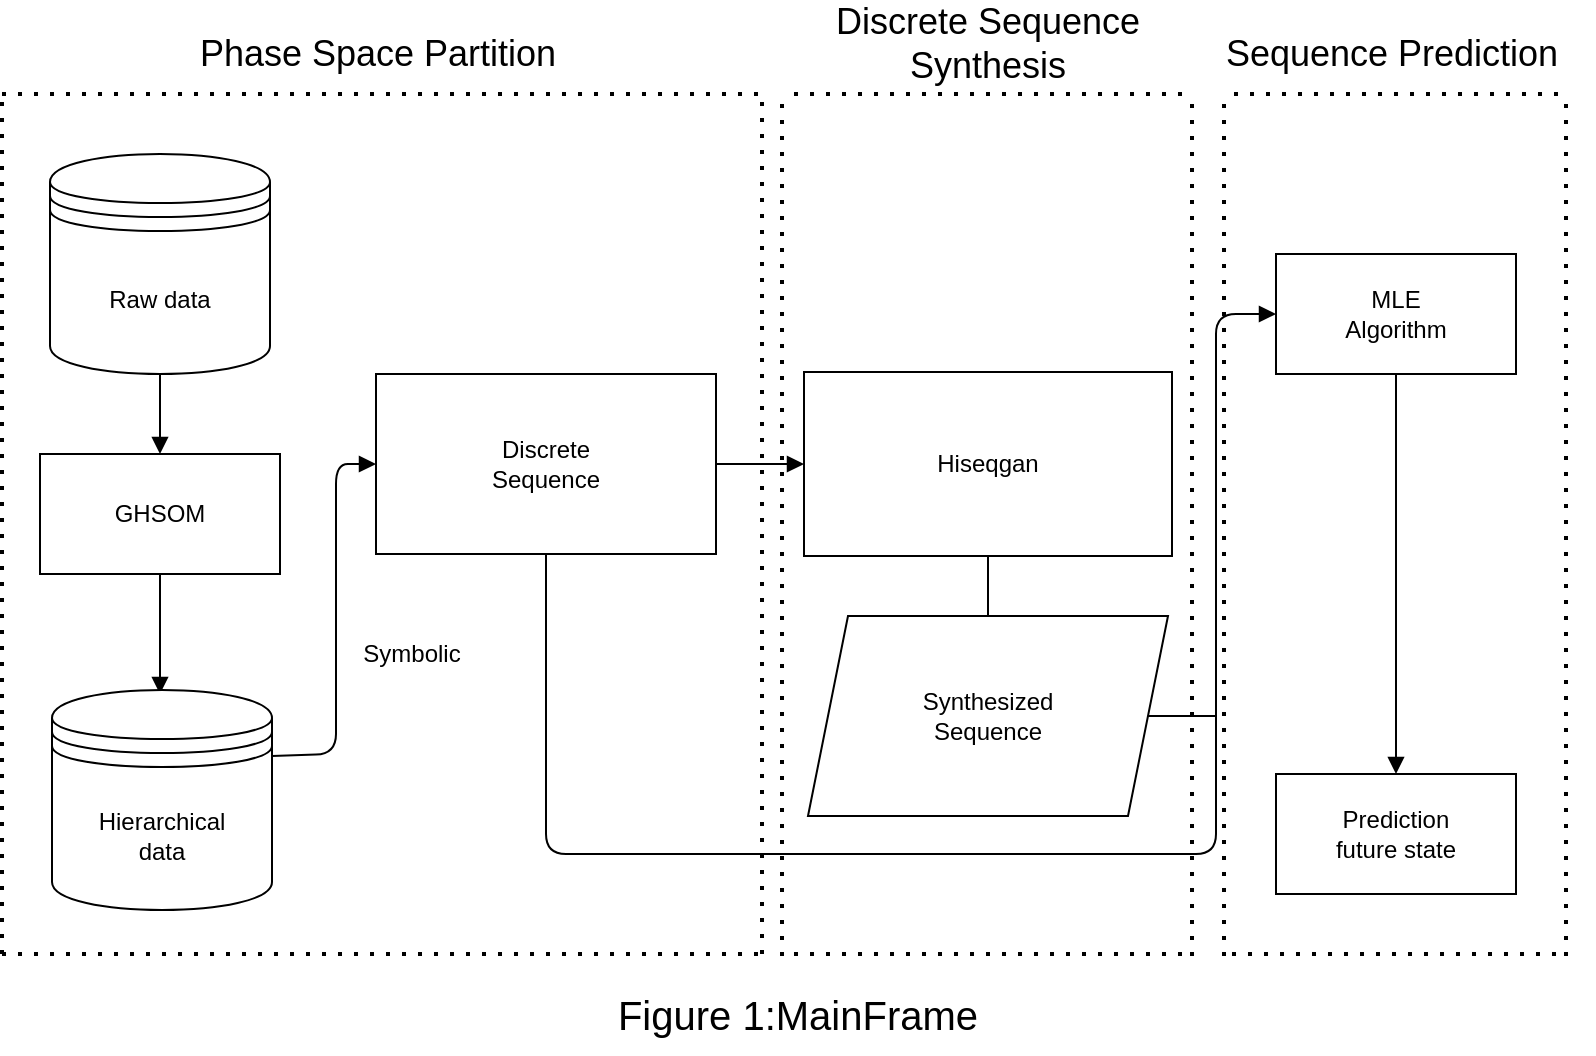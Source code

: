 <mxfile version="14.4.3" type="google"><diagram id="9Hp4stQ5f13eKTziMJ0P" name="Page-1"><mxGraphModel dx="1209" dy="554" grid="1" gridSize="10" guides="1" tooltips="1" connect="1" arrows="1" fold="1" page="1" pageScale="1" pageWidth="827" pageHeight="1169" math="0" shadow="0"><root><mxCell id="0"/><mxCell id="1" parent="0"/><mxCell id="lgkAy-1JqPVT0tbE9Jgm-2" value="GHSOM" style="rounded=0;whiteSpace=wrap;html=1;" parent="1" vertex="1"><mxGeometry x="49" y="260" width="120" height="60" as="geometry"/></mxCell><mxCell id="lgkAy-1JqPVT0tbE9Jgm-4" value="Discrete&lt;br&gt;Sequence" style="rounded=0;whiteSpace=wrap;html=1;" parent="1" vertex="1"><mxGeometry x="217" y="220" width="170" height="90" as="geometry"/></mxCell><mxCell id="lgkAy-1JqPVT0tbE9Jgm-5" value="Hiseqgan" style="rounded=0;whiteSpace=wrap;html=1;" parent="1" vertex="1"><mxGeometry x="431" y="219" width="184" height="92" as="geometry"/></mxCell><mxCell id="lgkAy-1JqPVT0tbE9Jgm-6" value="Synthesized&lt;br&gt;Sequence" style="shape=parallelogram;perimeter=parallelogramPerimeter;whiteSpace=wrap;html=1;fixedSize=1;" parent="1" vertex="1"><mxGeometry x="433" y="341" width="180" height="100" as="geometry"/></mxCell><mxCell id="lgkAy-1JqPVT0tbE9Jgm-7" value="MLE&lt;br&gt;Algorithm" style="rounded=0;whiteSpace=wrap;html=1;" parent="1" vertex="1"><mxGeometry x="667" y="160" width="120" height="60" as="geometry"/></mxCell><mxCell id="lgkAy-1JqPVT0tbE9Jgm-8" value="Prediction&lt;br&gt;future state" style="rounded=0;whiteSpace=wrap;html=1;" parent="1" vertex="1"><mxGeometry x="667" y="420" width="120" height="60" as="geometry"/></mxCell><mxCell id="lgkAy-1JqPVT0tbE9Jgm-9" value="" style="endArrow=block;html=1;exitX=0.5;exitY=1;exitDx=0;exitDy=0;entryX=0.5;entryY=0;entryDx=0;entryDy=0;startArrow=none;startFill=0;endFill=1;" parent="1" target="lgkAy-1JqPVT0tbE9Jgm-2" edge="1"><mxGeometry width="50" height="50" relative="1" as="geometry"><mxPoint x="109" y="200" as="sourcePoint"/><mxPoint x="627" y="240" as="targetPoint"/></mxGeometry></mxCell><mxCell id="lgkAy-1JqPVT0tbE9Jgm-11" value="" style="endArrow=block;html=1;exitX=0.5;exitY=1;exitDx=0;exitDy=0;entryX=0.5;entryY=0;entryDx=0;entryDy=0;endFill=1;" parent="1" source="lgkAy-1JqPVT0tbE9Jgm-2" edge="1"><mxGeometry width="50" height="50" relative="1" as="geometry"><mxPoint x="577" y="290" as="sourcePoint"/><mxPoint x="109" y="380" as="targetPoint"/></mxGeometry></mxCell><mxCell id="lgkAy-1JqPVT0tbE9Jgm-12" value="" style="endArrow=block;html=1;entryX=0;entryY=0.5;entryDx=0;entryDy=0;exitX=1;exitY=0.3;exitDx=0;exitDy=0;endFill=1;" parent="1" source="lgkAy-1JqPVT0tbE9Jgm-21" target="lgkAy-1JqPVT0tbE9Jgm-4" edge="1"><mxGeometry width="50" height="50" relative="1" as="geometry"><mxPoint x="169" y="410" as="sourcePoint"/><mxPoint x="627" y="240" as="targetPoint"/><Array as="points"><mxPoint x="197" y="410"/><mxPoint x="197" y="265"/></Array></mxGeometry></mxCell><mxCell id="lgkAy-1JqPVT0tbE9Jgm-14" value="" style="endArrow=none;html=1;entryX=0.5;entryY=1;entryDx=0;entryDy=0;" parent="1" source="lgkAy-1JqPVT0tbE9Jgm-6" target="lgkAy-1JqPVT0tbE9Jgm-5" edge="1"><mxGeometry width="50" height="50" relative="1" as="geometry"><mxPoint x="577" y="290" as="sourcePoint"/><mxPoint x="627" y="240" as="targetPoint"/></mxGeometry></mxCell><mxCell id="lgkAy-1JqPVT0tbE9Jgm-15" value="" style="endArrow=block;html=1;exitX=0.5;exitY=1;exitDx=0;exitDy=0;entryX=0;entryY=0.5;entryDx=0;entryDy=0;endFill=1;" parent="1" source="lgkAy-1JqPVT0tbE9Jgm-4" target="lgkAy-1JqPVT0tbE9Jgm-7" edge="1"><mxGeometry width="50" height="50" relative="1" as="geometry"><mxPoint x="577" y="290" as="sourcePoint"/><mxPoint x="627" y="240" as="targetPoint"/><Array as="points"><mxPoint x="302" y="460"/><mxPoint x="410" y="460"/><mxPoint x="637" y="460"/><mxPoint x="637" y="190"/></Array></mxGeometry></mxCell><mxCell id="lgkAy-1JqPVT0tbE9Jgm-16" value="" style="endArrow=none;html=1;entryX=1;entryY=0.5;entryDx=0;entryDy=0;" parent="1" target="lgkAy-1JqPVT0tbE9Jgm-6" edge="1"><mxGeometry width="50" height="50" relative="1" as="geometry"><mxPoint x="637" y="391" as="sourcePoint"/><mxPoint x="627" y="240" as="targetPoint"/></mxGeometry></mxCell><mxCell id="lgkAy-1JqPVT0tbE9Jgm-17" value="" style="endArrow=none;html=1;entryX=0.5;entryY=1;entryDx=0;entryDy=0;exitX=0.5;exitY=0;exitDx=0;exitDy=0;endFill=0;startArrow=block;startFill=1;" parent="1" source="lgkAy-1JqPVT0tbE9Jgm-8" target="lgkAy-1JqPVT0tbE9Jgm-7" edge="1"><mxGeometry width="50" height="50" relative="1" as="geometry"><mxPoint x="577" y="290" as="sourcePoint"/><mxPoint x="627" y="240" as="targetPoint"/></mxGeometry></mxCell><mxCell id="lgkAy-1JqPVT0tbE9Jgm-18" value="Symbolic" style="text;html=1;strokeColor=none;fillColor=none;align=center;verticalAlign=middle;whiteSpace=wrap;rounded=0;" parent="1" vertex="1"><mxGeometry x="200" y="350" width="70" height="20" as="geometry"/></mxCell><mxCell id="lgkAy-1JqPVT0tbE9Jgm-19" value="&lt;span&gt;Raw data&lt;/span&gt;" style="shape=datastore;whiteSpace=wrap;html=1;" parent="1" vertex="1"><mxGeometry x="54" y="110" width="110" height="110" as="geometry"/></mxCell><mxCell id="lgkAy-1JqPVT0tbE9Jgm-21" value="&lt;span&gt;Hierarchical&lt;/span&gt;&lt;br&gt;&lt;span&gt;data&lt;/span&gt;" style="shape=datastore;whiteSpace=wrap;html=1;" parent="1" vertex="1"><mxGeometry x="55" y="378" width="110" height="110" as="geometry"/></mxCell><mxCell id="D-gtFrCoI_HMSYlYFWJg-1" value="&lt;font style=&quot;font-size: 20px&quot;&gt;Figure 1:MainFrame&lt;/font&gt;" style="text;html=1;strokeColor=none;fillColor=none;align=center;verticalAlign=middle;whiteSpace=wrap;rounded=0;" parent="1" vertex="1"><mxGeometry x="327" y="520" width="202" height="40" as="geometry"/></mxCell><mxCell id="yjRXrSWwzSodT4ZI2ueK-1" value="" style="endArrow=block;html=1;exitX=1;exitY=0.5;exitDx=0;exitDy=0;entryX=0;entryY=0.5;entryDx=0;entryDy=0;endFill=1;" parent="1" source="lgkAy-1JqPVT0tbE9Jgm-4" target="lgkAy-1JqPVT0tbE9Jgm-5" edge="1"><mxGeometry width="50" height="50" relative="1" as="geometry"><mxPoint x="390" y="360" as="sourcePoint"/><mxPoint x="440" y="310" as="targetPoint"/></mxGeometry></mxCell><mxCell id="e_TyVg4a8vlYUxnhPXnn-1" value="" style="endArrow=none;dashed=1;html=1;dashPattern=1 3;strokeWidth=2;" parent="1" edge="1"><mxGeometry width="50" height="50" relative="1" as="geometry"><mxPoint x="30" y="510" as="sourcePoint"/><mxPoint x="30" y="80" as="targetPoint"/></mxGeometry></mxCell><mxCell id="e_TyVg4a8vlYUxnhPXnn-2" value="" style="endArrow=none;dashed=1;html=1;dashPattern=1 3;strokeWidth=2;" parent="1" edge="1"><mxGeometry width="50" height="50" relative="1" as="geometry"><mxPoint x="30" y="80" as="sourcePoint"/><mxPoint x="410" y="80" as="targetPoint"/></mxGeometry></mxCell><mxCell id="e_TyVg4a8vlYUxnhPXnn-3" value="" style="endArrow=none;dashed=1;html=1;dashPattern=1 3;strokeWidth=2;" parent="1" edge="1"><mxGeometry width="50" height="50" relative="1" as="geometry"><mxPoint x="410" y="510" as="sourcePoint"/><mxPoint x="410" y="80" as="targetPoint"/></mxGeometry></mxCell><mxCell id="-yt8TVCck92MfRgVW0Sx-1" value="" style="endArrow=none;dashed=1;html=1;dashPattern=1 3;strokeWidth=2;" edge="1" parent="1"><mxGeometry width="50" height="50" relative="1" as="geometry"><mxPoint x="30" y="510" as="sourcePoint"/><mxPoint x="410" y="510" as="targetPoint"/></mxGeometry></mxCell><mxCell id="-yt8TVCck92MfRgVW0Sx-2" value="" style="endArrow=none;dashed=1;html=1;dashPattern=1 3;strokeWidth=2;" edge="1" parent="1"><mxGeometry width="50" height="50" relative="1" as="geometry"><mxPoint x="420" y="511" as="sourcePoint"/><mxPoint x="420" y="81" as="targetPoint"/></mxGeometry></mxCell><mxCell id="-yt8TVCck92MfRgVW0Sx-3" value="" style="endArrow=none;dashed=1;html=1;dashPattern=1 3;strokeWidth=2;" edge="1" parent="1"><mxGeometry width="50" height="50" relative="1" as="geometry"><mxPoint x="625" y="511" as="sourcePoint"/><mxPoint x="625" y="81" as="targetPoint"/></mxGeometry></mxCell><mxCell id="-yt8TVCck92MfRgVW0Sx-4" value="" style="endArrow=none;dashed=1;html=1;dashPattern=1 3;strokeWidth=2;" edge="1" parent="1"><mxGeometry width="50" height="50" relative="1" as="geometry"><mxPoint x="620" y="80" as="sourcePoint"/><mxPoint x="420" y="80" as="targetPoint"/></mxGeometry></mxCell><mxCell id="-yt8TVCck92MfRgVW0Sx-5" value="" style="endArrow=none;dashed=1;html=1;dashPattern=1 3;strokeWidth=2;" edge="1" parent="1"><mxGeometry width="50" height="50" relative="1" as="geometry"><mxPoint x="620" y="510" as="sourcePoint"/><mxPoint x="420" y="510" as="targetPoint"/></mxGeometry></mxCell><mxCell id="-yt8TVCck92MfRgVW0Sx-6" value="" style="endArrow=none;dashed=1;html=1;dashPattern=1 3;strokeWidth=2;" edge="1" parent="1"><mxGeometry width="50" height="50" relative="1" as="geometry"><mxPoint x="641" y="511" as="sourcePoint"/><mxPoint x="641" y="81" as="targetPoint"/></mxGeometry></mxCell><mxCell id="-yt8TVCck92MfRgVW0Sx-7" value="" style="endArrow=none;dashed=1;html=1;dashPattern=1 3;strokeWidth=2;" edge="1" parent="1"><mxGeometry width="50" height="50" relative="1" as="geometry"><mxPoint x="812" y="511" as="sourcePoint"/><mxPoint x="812" y="81" as="targetPoint"/></mxGeometry></mxCell><mxCell id="-yt8TVCck92MfRgVW0Sx-9" value="" style="endArrow=none;dashed=1;html=1;dashPattern=1 3;strokeWidth=2;" edge="1" parent="1"><mxGeometry width="50" height="50" relative="1" as="geometry"><mxPoint x="807" y="510" as="sourcePoint"/><mxPoint x="640" y="510" as="targetPoint"/></mxGeometry></mxCell><mxCell id="-yt8TVCck92MfRgVW0Sx-10" value="" style="endArrow=none;dashed=1;html=1;dashPattern=1 3;strokeWidth=2;" edge="1" parent="1"><mxGeometry width="50" height="50" relative="1" as="geometry"><mxPoint x="808" y="80" as="sourcePoint"/><mxPoint x="641" y="80" as="targetPoint"/></mxGeometry></mxCell><mxCell id="-yt8TVCck92MfRgVW0Sx-12" value="&lt;font style=&quot;font-size: 18px&quot;&gt;Phase Space Partition&lt;/font&gt;" style="text;html=1;strokeColor=none;fillColor=none;align=center;verticalAlign=middle;whiteSpace=wrap;rounded=0;" vertex="1" parent="1"><mxGeometry x="117" y="40" width="202" height="40" as="geometry"/></mxCell><mxCell id="-yt8TVCck92MfRgVW0Sx-13" value="&lt;font style=&quot;font-size: 18px&quot;&gt;Discrete Sequence Synthesis&lt;/font&gt;" style="text;html=1;strokeColor=none;fillColor=none;align=center;verticalAlign=middle;whiteSpace=wrap;rounded=0;" vertex="1" parent="1"><mxGeometry x="422" y="35" width="202" height="40" as="geometry"/></mxCell><mxCell id="-yt8TVCck92MfRgVW0Sx-14" value="&lt;font style=&quot;font-size: 18px&quot;&gt;Sequence Prediction&lt;/font&gt;" style="text;html=1;strokeColor=none;fillColor=none;align=center;verticalAlign=middle;whiteSpace=wrap;rounded=0;" vertex="1" parent="1"><mxGeometry x="624" y="40" width="202" height="40" as="geometry"/></mxCell></root></mxGraphModel></diagram></mxfile>